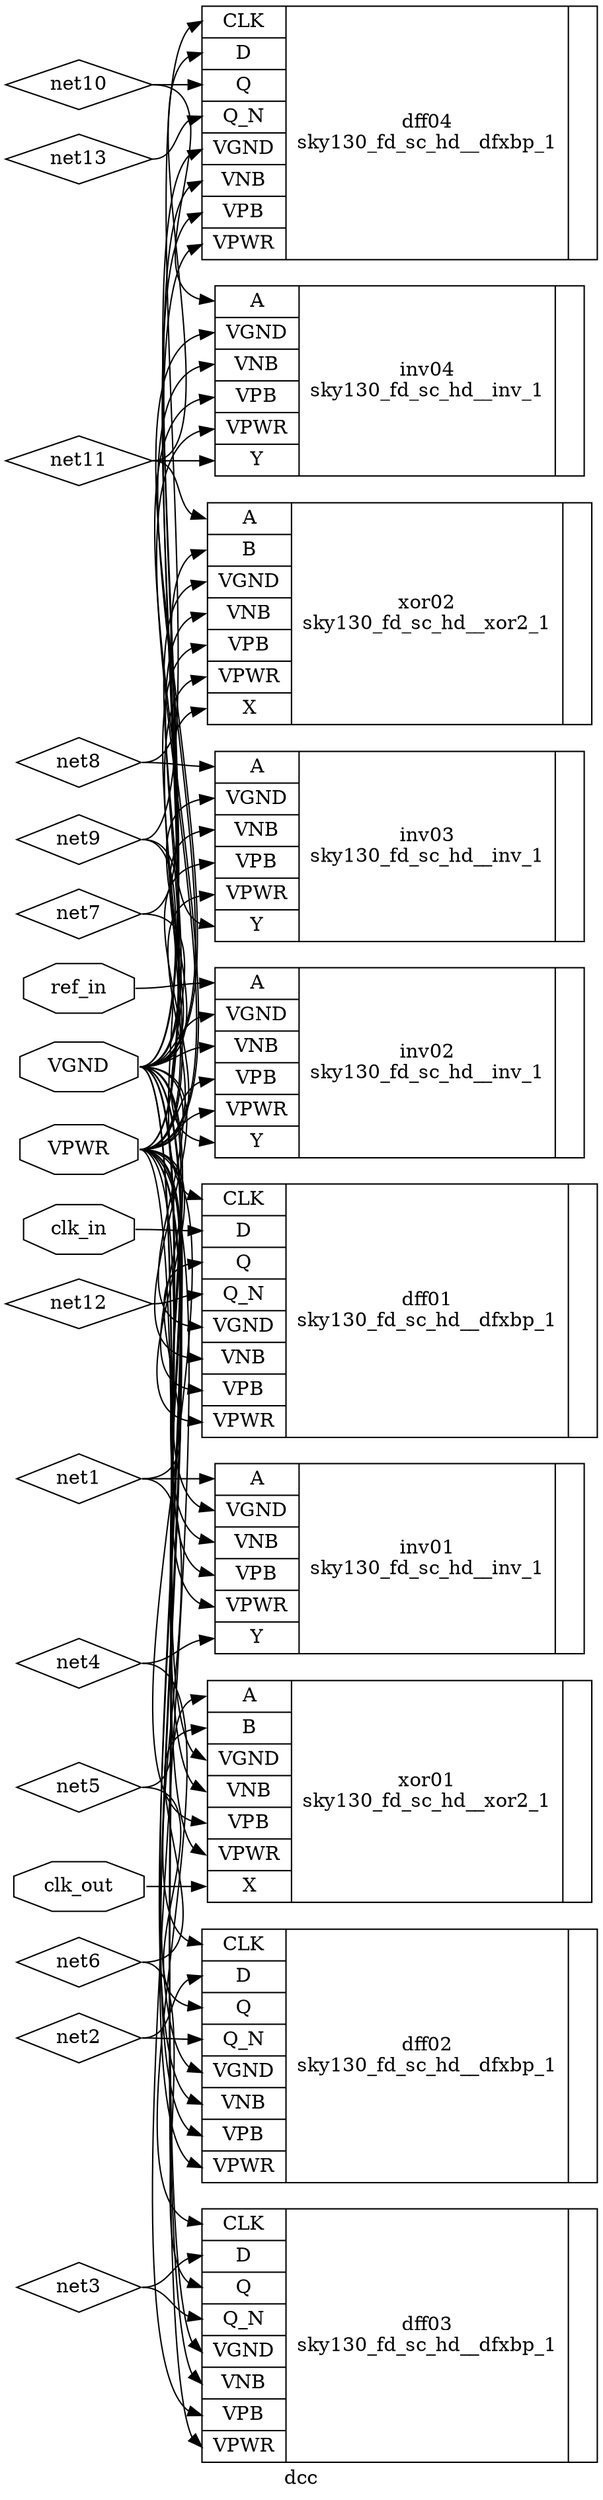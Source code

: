 digraph "dcc" {
label="dcc";
rankdir="LR";
remincross=true;
n1 [ shape=diamond, label="net13", color="black", fontcolor="black" ];
n2 [ shape=diamond, label="net12", color="black", fontcolor="black" ];
n3 [ shape=diamond, label="net11", color="black", fontcolor="black" ];
n4 [ shape=diamond, label="net10", color="black", fontcolor="black" ];
n5 [ shape=diamond, label="net9", color="black", fontcolor="black" ];
n6 [ shape=diamond, label="net8", color="black", fontcolor="black" ];
n7 [ shape=diamond, label="net7", color="black", fontcolor="black" ];
n8 [ shape=diamond, label="net6", color="black", fontcolor="black" ];
n9 [ shape=diamond, label="net5", color="black", fontcolor="black" ];
n10 [ shape=diamond, label="net4", color="black", fontcolor="black" ];
n11 [ shape=diamond, label="net3", color="black", fontcolor="black" ];
n12 [ shape=diamond, label="net2", color="black", fontcolor="black" ];
n13 [ shape=diamond, label="net1", color="black", fontcolor="black" ];
n14 [ shape=octagon, label="clk_out", color="black", fontcolor="black" ];
n15 [ shape=octagon, label="ref_in", color="black", fontcolor="black" ];
n16 [ shape=octagon, label="clk_in", color="black", fontcolor="black" ];
n17 [ shape=octagon, label="VPWR", color="black", fontcolor="black" ];
n18 [ shape=octagon, label="VGND", color="black", fontcolor="black" ];
c24 [ shape=record, label="{{<p19> A|<p20> B|<p18> VGND|<p21> VNB|<p22> VPB|<p17> VPWR|<p23> X}|xor02\nsky130_fd_sc_hd__xor2_1|{}}" ];
c25 [ shape=record, label="{{<p19> A|<p20> B|<p18> VGND|<p21> VNB|<p22> VPB|<p17> VPWR|<p23> X}|xor01\nsky130_fd_sc_hd__xor2_1|{}}" ];
c27 [ shape=record, label="{{<p19> A|<p18> VGND|<p21> VNB|<p22> VPB|<p17> VPWR|<p26> Y}|inv04\nsky130_fd_sc_hd__inv_1|{}}" ];
c28 [ shape=record, label="{{<p19> A|<p18> VGND|<p21> VNB|<p22> VPB|<p17> VPWR|<p26> Y}|inv03\nsky130_fd_sc_hd__inv_1|{}}" ];
c29 [ shape=record, label="{{<p19> A|<p18> VGND|<p21> VNB|<p22> VPB|<p17> VPWR|<p26> Y}|inv02\nsky130_fd_sc_hd__inv_1|{}}" ];
c30 [ shape=record, label="{{<p19> A|<p18> VGND|<p21> VNB|<p22> VPB|<p17> VPWR|<p26> Y}|inv01\nsky130_fd_sc_hd__inv_1|{}}" ];
c35 [ shape=record, label="{{<p31> CLK|<p32> D|<p33> Q|<p34> Q_N|<p18> VGND|<p21> VNB|<p22> VPB|<p17> VPWR}|dff04\nsky130_fd_sc_hd__dfxbp_1|{}}" ];
c36 [ shape=record, label="{{<p31> CLK|<p32> D|<p33> Q|<p34> Q_N|<p18> VGND|<p21> VNB|<p22> VPB|<p17> VPWR}|dff03\nsky130_fd_sc_hd__dfxbp_1|{}}" ];
c37 [ shape=record, label="{{<p31> CLK|<p32> D|<p33> Q|<p34> Q_N|<p18> VGND|<p21> VNB|<p22> VPB|<p17> VPWR}|dff02\nsky130_fd_sc_hd__dfxbp_1|{}}" ];
c38 [ shape=record, label="{{<p31> CLK|<p32> D|<p33> Q|<p34> Q_N|<p18> VGND|<p21> VNB|<p22> VPB|<p17> VPWR}|dff01\nsky130_fd_sc_hd__dfxbp_1|{}}" ];
n1:e -> c35:p34:w [color="black", label=""];
n10:e -> c30:p26:w [color="black", label=""];
n10:e -> c36:p31:w [color="black", label=""];
n11:e -> c36:p32:w [color="black", label=""];
n11:e -> c36:p34:w [color="black", label=""];
n12:e -> c37:p32:w [color="black", label=""];
n12:e -> c37:p34:w [color="black", label=""];
n13:e -> c30:p19:w [color="black", label=""];
n13:e -> c37:p31:w [color="black", label=""];
n13:e -> c38:p33:w [color="black", label=""];
n14:e -> c25:p23:w [color="black", label=""];
n15:e -> c29:p19:w [color="black", label=""];
n16:e -> c38:p32:w [color="black", label=""];
n17:e -> c24:p17:w [color="black", label=""];
n17:e -> c24:p22:w [color="black", label=""];
n17:e -> c25:p17:w [color="black", label=""];
n17:e -> c25:p22:w [color="black", label=""];
n17:e -> c27:p17:w [color="black", label=""];
n17:e -> c27:p22:w [color="black", label=""];
n17:e -> c28:p17:w [color="black", label=""];
n17:e -> c28:p22:w [color="black", label=""];
n17:e -> c29:p17:w [color="black", label=""];
n17:e -> c29:p22:w [color="black", label=""];
n17:e -> c30:p17:w [color="black", label=""];
n17:e -> c30:p22:w [color="black", label=""];
n17:e -> c35:p17:w [color="black", label=""];
n17:e -> c35:p22:w [color="black", label=""];
n17:e -> c36:p17:w [color="black", label=""];
n17:e -> c36:p22:w [color="black", label=""];
n17:e -> c37:p17:w [color="black", label=""];
n17:e -> c37:p22:w [color="black", label=""];
n17:e -> c38:p17:w [color="black", label=""];
n17:e -> c38:p22:w [color="black", label=""];
n18:e -> c24:p18:w [color="black", label=""];
n18:e -> c24:p21:w [color="black", label=""];
n18:e -> c25:p18:w [color="black", label=""];
n18:e -> c25:p21:w [color="black", label=""];
n18:e -> c27:p18:w [color="black", label=""];
n18:e -> c27:p21:w [color="black", label=""];
n18:e -> c28:p18:w [color="black", label=""];
n18:e -> c28:p21:w [color="black", label=""];
n18:e -> c29:p18:w [color="black", label=""];
n18:e -> c29:p21:w [color="black", label=""];
n18:e -> c30:p18:w [color="black", label=""];
n18:e -> c30:p21:w [color="black", label=""];
n18:e -> c35:p18:w [color="black", label=""];
n18:e -> c35:p21:w [color="black", label=""];
n18:e -> c36:p18:w [color="black", label=""];
n18:e -> c36:p21:w [color="black", label=""];
n18:e -> c37:p18:w [color="black", label=""];
n18:e -> c37:p21:w [color="black", label=""];
n18:e -> c38:p18:w [color="black", label=""];
n18:e -> c38:p21:w [color="black", label=""];
n2:e -> c38:p34:w [color="black", label=""];
n3:e -> c24:p19:w [color="black", label=""];
n3:e -> c27:p26:w [color="black", label=""];
n3:e -> c35:p32:w [color="black", label=""];
n4:e -> c27:p19:w [color="black", label=""];
n4:e -> c35:p33:w [color="black", label=""];
n5:e -> c28:p26:w [color="black", label=""];
n5:e -> c35:p31:w [color="black", label=""];
n5:e -> c38:p31:w [color="black", label=""];
n6:e -> c24:p23:w [color="black", label=""];
n6:e -> c28:p19:w [color="black", label=""];
n7:e -> c24:p20:w [color="black", label=""];
n7:e -> c29:p26:w [color="black", label=""];
n8:e -> c25:p20:w [color="black", label=""];
n8:e -> c36:p33:w [color="black", label=""];
n9:e -> c25:p19:w [color="black", label=""];
n9:e -> c37:p33:w [color="black", label=""];
}
